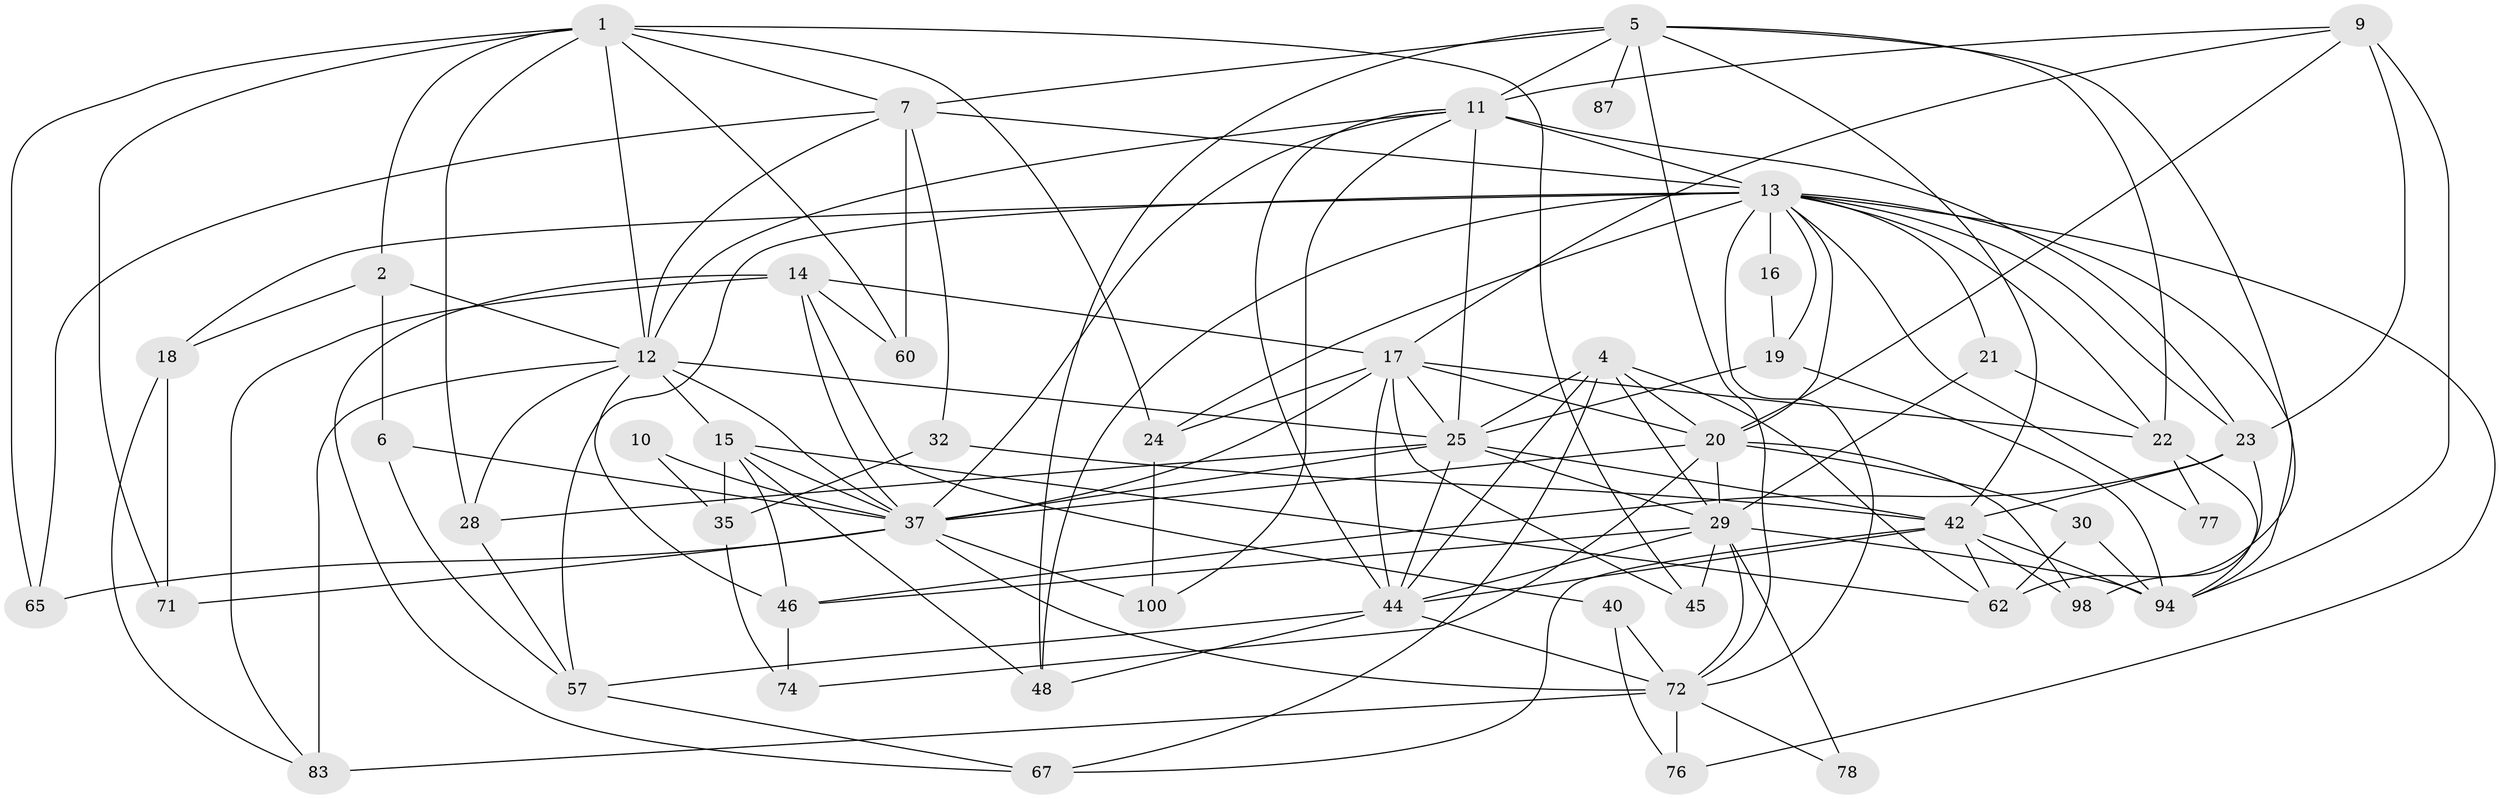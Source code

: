 // original degree distribution, {4: 0.30097087378640774, 3: 0.30097087378640774, 5: 0.1553398058252427, 2: 0.10679611650485436, 6: 0.07766990291262135, 8: 0.009708737864077669, 7: 0.038834951456310676, 9: 0.009708737864077669}
// Generated by graph-tools (version 1.1) at 2025/15/03/09/25 04:15:11]
// undirected, 51 vertices, 139 edges
graph export_dot {
graph [start="1"]
  node [color=gray90,style=filled];
  1 [super="+90+3+31"];
  2;
  4 [super="+8+58"];
  5 [super="+26+49"];
  6;
  7 [super="+99"];
  9 [super="+51"];
  10;
  11 [super="+47+41"];
  12 [super="+53+34"];
  13 [super="+50+52"];
  14 [super="+27"];
  15 [super="+61"];
  16;
  17 [super="+82+92"];
  18 [super="+95"];
  19;
  20 [super="+56+36"];
  21;
  22 [super="+101"];
  23 [super="+33"];
  24 [super="+69"];
  25 [super="+70"];
  28;
  29 [super="+79"];
  30;
  32;
  35;
  37 [super="+73+91+80+97"];
  40;
  42 [super="+66+54+43"];
  44 [super="+68"];
  45;
  46 [super="+59"];
  48 [super="+86"];
  57;
  60;
  62;
  65;
  67;
  71;
  72 [super="+75"];
  74;
  76;
  77 [super="+89"];
  78;
  83 [super="+103"];
  87;
  94 [super="+96"];
  98;
  100;
  1 -- 65;
  1 -- 2;
  1 -- 71;
  1 -- 28;
  1 -- 60;
  1 -- 45;
  1 -- 7;
  1 -- 12;
  1 -- 24;
  2 -- 6;
  2 -- 12;
  2 -- 18;
  4 -- 62;
  4 -- 44;
  4 -- 67;
  4 -- 20;
  4 -- 29;
  4 -- 25;
  5 -- 62 [weight=2];
  5 -- 72;
  5 -- 87 [weight=2];
  5 -- 22;
  5 -- 42;
  5 -- 48;
  5 -- 11;
  5 -- 7;
  6 -- 57;
  6 -- 37;
  7 -- 32;
  7 -- 12;
  7 -- 65;
  7 -- 60;
  7 -- 13;
  9 -- 23;
  9 -- 20;
  9 -- 11;
  9 -- 17;
  9 -- 94;
  10 -- 35;
  10 -- 37 [weight=2];
  11 -- 25 [weight=2];
  11 -- 44;
  11 -- 100;
  11 -- 23;
  11 -- 37;
  11 -- 12;
  11 -- 13;
  12 -- 37 [weight=2];
  12 -- 28;
  12 -- 15;
  12 -- 83;
  12 -- 25;
  12 -- 46;
  13 -- 24;
  13 -- 20;
  13 -- 23;
  13 -- 72 [weight=2];
  13 -- 76;
  13 -- 16;
  13 -- 18;
  13 -- 19;
  13 -- 21;
  13 -- 94;
  13 -- 48;
  13 -- 22;
  13 -- 57;
  13 -- 77;
  14 -- 67;
  14 -- 40;
  14 -- 83;
  14 -- 60;
  14 -- 17;
  14 -- 37;
  15 -- 35;
  15 -- 48;
  15 -- 62;
  15 -- 37;
  15 -- 46;
  16 -- 19;
  17 -- 24;
  17 -- 45;
  17 -- 22;
  17 -- 44;
  17 -- 37;
  17 -- 25;
  17 -- 20;
  18 -- 71;
  18 -- 83;
  19 -- 94;
  19 -- 25 [weight=2];
  20 -- 98;
  20 -- 37 [weight=2];
  20 -- 74;
  20 -- 29;
  20 -- 30;
  21 -- 29;
  21 -- 22;
  22 -- 94;
  22 -- 77;
  23 -- 46;
  23 -- 98;
  23 -- 42 [weight=2];
  24 -- 100;
  25 -- 28;
  25 -- 44;
  25 -- 37;
  25 -- 42;
  25 -- 29;
  28 -- 57;
  29 -- 94;
  29 -- 72;
  29 -- 44;
  29 -- 45;
  29 -- 46 [weight=2];
  29 -- 78;
  30 -- 62;
  30 -- 94;
  32 -- 35;
  32 -- 42;
  35 -- 74;
  37 -- 71 [weight=2];
  37 -- 72 [weight=2];
  37 -- 100;
  37 -- 65;
  40 -- 76;
  40 -- 72;
  42 -- 98;
  42 -- 67;
  42 -- 94;
  42 -- 44;
  42 -- 62;
  44 -- 72;
  44 -- 57;
  44 -- 48;
  46 -- 74;
  57 -- 67;
  72 -- 76;
  72 -- 78;
  72 -- 83 [weight=2];
}
